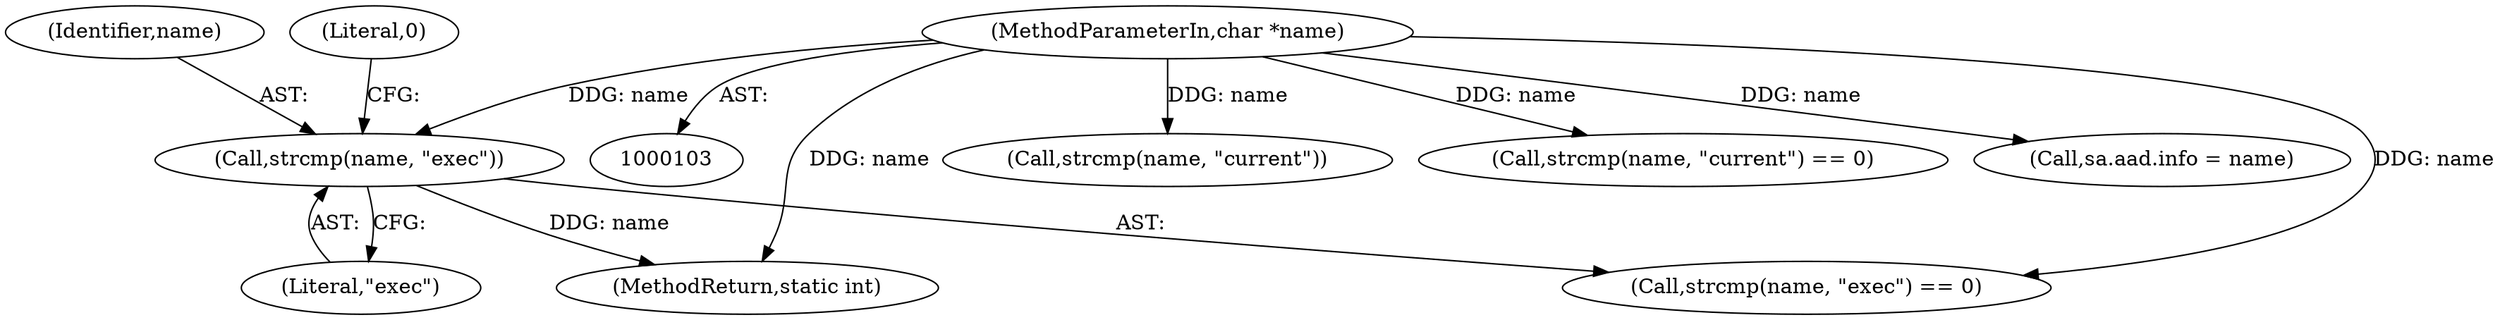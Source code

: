 digraph "0_linux_a5b2c5b2ad5853591a6cac6134cd0f599a720865@API" {
"1000308" [label="(Call,strcmp(name, \"exec\"))"];
"1000105" [label="(MethodParameterIn,char *name)"];
"1000192" [label="(Call,strcmp(name, \"current\"))"];
"1000311" [label="(Literal,0)"];
"1000191" [label="(Call,strcmp(name, \"current\") == 0)"];
"1000307" [label="(Call,strcmp(name, \"exec\") == 0)"];
"1000105" [label="(MethodParameterIn,char *name)"];
"1000308" [label="(Call,strcmp(name, \"exec\"))"];
"1000309" [label="(Identifier,name)"];
"1000282" [label="(Call,sa.aad.info = name)"];
"1000310" [label="(Literal,\"exec\")"];
"1000333" [label="(MethodReturn,static int)"];
"1000308" -> "1000307"  [label="AST: "];
"1000308" -> "1000310"  [label="CFG: "];
"1000309" -> "1000308"  [label="AST: "];
"1000310" -> "1000308"  [label="AST: "];
"1000311" -> "1000308"  [label="CFG: "];
"1000308" -> "1000333"  [label="DDG: name"];
"1000105" -> "1000308"  [label="DDG: name"];
"1000105" -> "1000103"  [label="AST: "];
"1000105" -> "1000333"  [label="DDG: name"];
"1000105" -> "1000191"  [label="DDG: name"];
"1000105" -> "1000192"  [label="DDG: name"];
"1000105" -> "1000282"  [label="DDG: name"];
"1000105" -> "1000307"  [label="DDG: name"];
}
